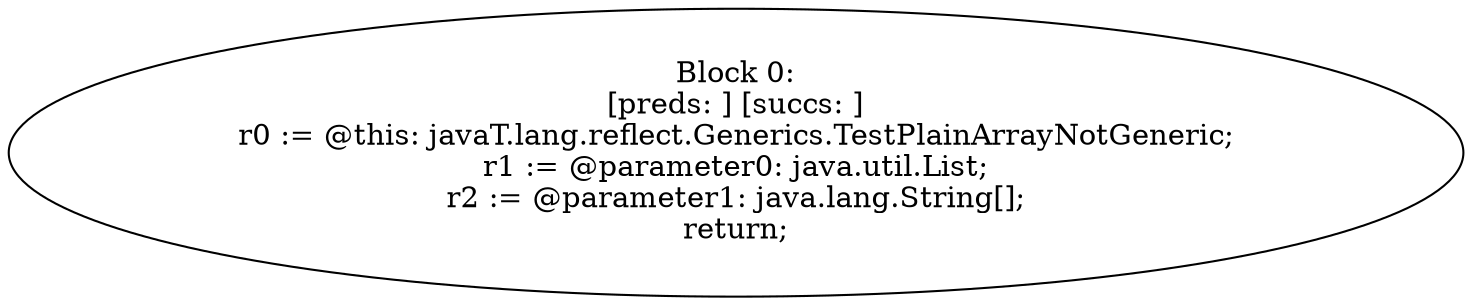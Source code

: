 digraph "unitGraph" {
    "Block 0:
[preds: ] [succs: ]
r0 := @this: javaT.lang.reflect.Generics.TestPlainArrayNotGeneric;
r1 := @parameter0: java.util.List;
r2 := @parameter1: java.lang.String[];
return;
"
}
